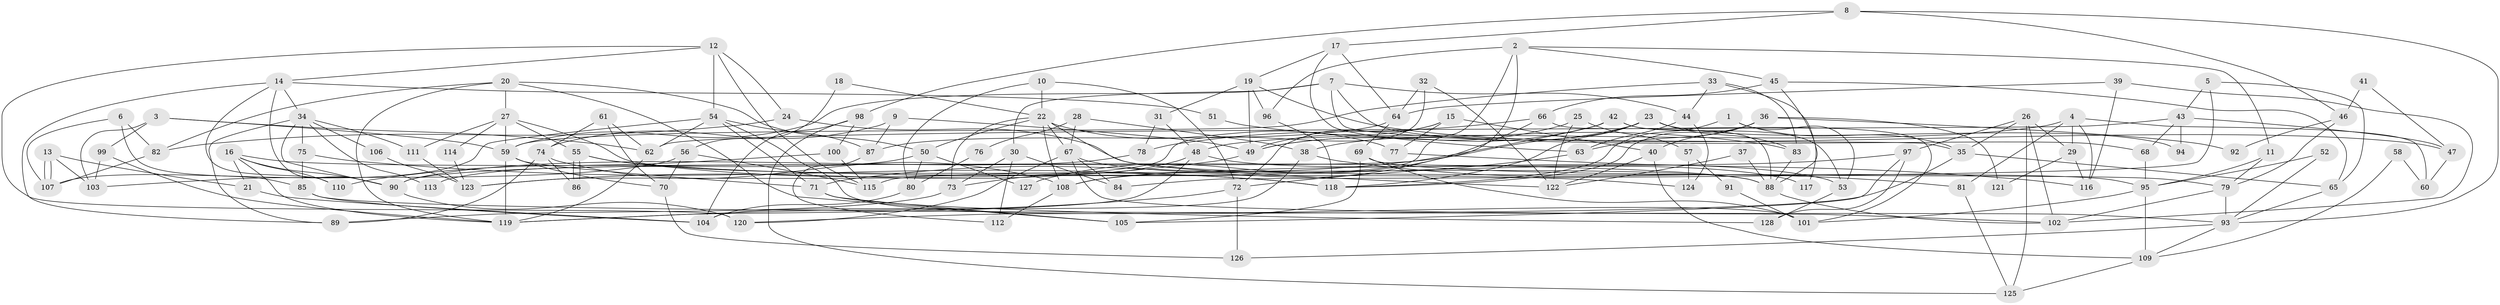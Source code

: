// Generated by graph-tools (version 1.1) at 2025/26/03/09/25 03:26:14]
// undirected, 128 vertices, 256 edges
graph export_dot {
graph [start="1"]
  node [color=gray90,style=filled];
  1;
  2;
  3;
  4;
  5;
  6;
  7;
  8;
  9;
  10;
  11;
  12;
  13;
  14;
  15;
  16;
  17;
  18;
  19;
  20;
  21;
  22;
  23;
  24;
  25;
  26;
  27;
  28;
  29;
  30;
  31;
  32;
  33;
  34;
  35;
  36;
  37;
  38;
  39;
  40;
  41;
  42;
  43;
  44;
  45;
  46;
  47;
  48;
  49;
  50;
  51;
  52;
  53;
  54;
  55;
  56;
  57;
  58;
  59;
  60;
  61;
  62;
  63;
  64;
  65;
  66;
  67;
  68;
  69;
  70;
  71;
  72;
  73;
  74;
  75;
  76;
  77;
  78;
  79;
  80;
  81;
  82;
  83;
  84;
  85;
  86;
  87;
  88;
  89;
  90;
  91;
  92;
  93;
  94;
  95;
  96;
  97;
  98;
  99;
  100;
  101;
  102;
  103;
  104;
  105;
  106;
  107;
  108;
  109;
  110;
  111;
  112;
  113;
  114;
  115;
  116;
  117;
  118;
  119;
  120;
  121;
  122;
  123;
  124;
  125;
  126;
  127;
  128;
  1 -- 35;
  1 -- 118;
  1 -- 53;
  2 -- 115;
  2 -- 96;
  2 -- 11;
  2 -- 45;
  2 -- 108;
  3 -- 62;
  3 -- 59;
  3 -- 99;
  3 -- 103;
  4 -- 116;
  4 -- 81;
  4 -- 29;
  4 -- 48;
  4 -- 60;
  5 -- 84;
  5 -- 43;
  5 -- 65;
  6 -- 107;
  6 -- 85;
  6 -- 82;
  7 -- 30;
  7 -- 44;
  7 -- 35;
  7 -- 59;
  7 -- 68;
  8 -- 17;
  8 -- 93;
  8 -- 46;
  8 -- 98;
  9 -- 49;
  9 -- 74;
  9 -- 87;
  10 -- 22;
  10 -- 80;
  10 -- 72;
  11 -- 95;
  11 -- 79;
  12 -- 115;
  12 -- 54;
  12 -- 14;
  12 -- 24;
  12 -- 120;
  13 -- 103;
  13 -- 107;
  13 -- 107;
  13 -- 21;
  14 -- 34;
  14 -- 51;
  14 -- 89;
  14 -- 90;
  14 -- 110;
  15 -- 49;
  15 -- 72;
  15 -- 40;
  15 -- 77;
  16 -- 119;
  16 -- 88;
  16 -- 21;
  16 -- 90;
  16 -- 110;
  17 -- 64;
  17 -- 19;
  17 -- 63;
  18 -- 22;
  18 -- 56;
  19 -- 49;
  19 -- 31;
  19 -- 47;
  19 -- 96;
  20 -- 82;
  20 -- 119;
  20 -- 27;
  20 -- 50;
  20 -- 105;
  21 -- 104;
  22 -- 67;
  22 -- 108;
  22 -- 50;
  22 -- 73;
  22 -- 77;
  22 -- 122;
  23 -- 118;
  23 -- 90;
  23 -- 38;
  23 -- 83;
  23 -- 94;
  24 -- 95;
  24 -- 82;
  25 -- 122;
  25 -- 49;
  25 -- 57;
  26 -- 35;
  26 -- 102;
  26 -- 29;
  26 -- 97;
  26 -- 125;
  27 -- 59;
  27 -- 55;
  27 -- 88;
  27 -- 111;
  27 -- 114;
  28 -- 38;
  28 -- 67;
  28 -- 76;
  29 -- 116;
  29 -- 121;
  30 -- 73;
  30 -- 112;
  30 -- 84;
  31 -- 48;
  31 -- 78;
  32 -- 122;
  32 -- 64;
  32 -- 123;
  33 -- 88;
  33 -- 59;
  33 -- 44;
  33 -- 83;
  34 -- 89;
  34 -- 90;
  34 -- 75;
  34 -- 106;
  34 -- 111;
  34 -- 113;
  35 -- 120;
  35 -- 65;
  36 -- 63;
  36 -- 40;
  36 -- 92;
  36 -- 118;
  36 -- 121;
  37 -- 122;
  37 -- 88;
  38 -- 104;
  38 -- 81;
  39 -- 64;
  39 -- 116;
  39 -- 102;
  40 -- 109;
  40 -- 122;
  41 -- 46;
  41 -- 47;
  42 -- 88;
  42 -- 53;
  42 -- 49;
  42 -- 71;
  43 -- 62;
  43 -- 68;
  43 -- 47;
  43 -- 94;
  44 -- 63;
  44 -- 124;
  45 -- 65;
  45 -- 66;
  45 -- 117;
  46 -- 79;
  46 -- 92;
  47 -- 60;
  48 -- 53;
  48 -- 73;
  48 -- 119;
  49 -- 123;
  50 -- 80;
  50 -- 113;
  50 -- 127;
  51 -- 83;
  52 -- 93;
  52 -- 95;
  53 -- 128;
  54 -- 107;
  54 -- 71;
  54 -- 62;
  54 -- 87;
  54 -- 101;
  55 -- 86;
  55 -- 86;
  55 -- 118;
  55 -- 124;
  56 -- 70;
  56 -- 103;
  56 -- 115;
  57 -- 124;
  57 -- 91;
  58 -- 109;
  58 -- 60;
  59 -- 70;
  59 -- 71;
  59 -- 119;
  61 -- 74;
  61 -- 62;
  61 -- 70;
  62 -- 119;
  63 -- 72;
  64 -- 69;
  64 -- 87;
  65 -- 93;
  66 -- 101;
  66 -- 78;
  66 -- 127;
  67 -- 102;
  67 -- 120;
  67 -- 84;
  67 -- 117;
  68 -- 95;
  69 -- 105;
  69 -- 79;
  69 -- 101;
  70 -- 126;
  71 -- 105;
  71 -- 128;
  72 -- 119;
  72 -- 126;
  73 -- 89;
  74 -- 89;
  74 -- 108;
  74 -- 86;
  75 -- 118;
  75 -- 85;
  76 -- 80;
  77 -- 116;
  78 -- 90;
  79 -- 102;
  79 -- 93;
  80 -- 104;
  81 -- 125;
  82 -- 107;
  83 -- 88;
  85 -- 93;
  85 -- 104;
  87 -- 112;
  88 -- 102;
  90 -- 120;
  91 -- 101;
  93 -- 109;
  93 -- 126;
  95 -- 109;
  95 -- 101;
  96 -- 118;
  97 -- 105;
  97 -- 108;
  97 -- 128;
  98 -- 104;
  98 -- 100;
  98 -- 125;
  99 -- 119;
  99 -- 103;
  100 -- 110;
  100 -- 115;
  106 -- 123;
  108 -- 112;
  109 -- 125;
  111 -- 123;
  114 -- 123;
}
